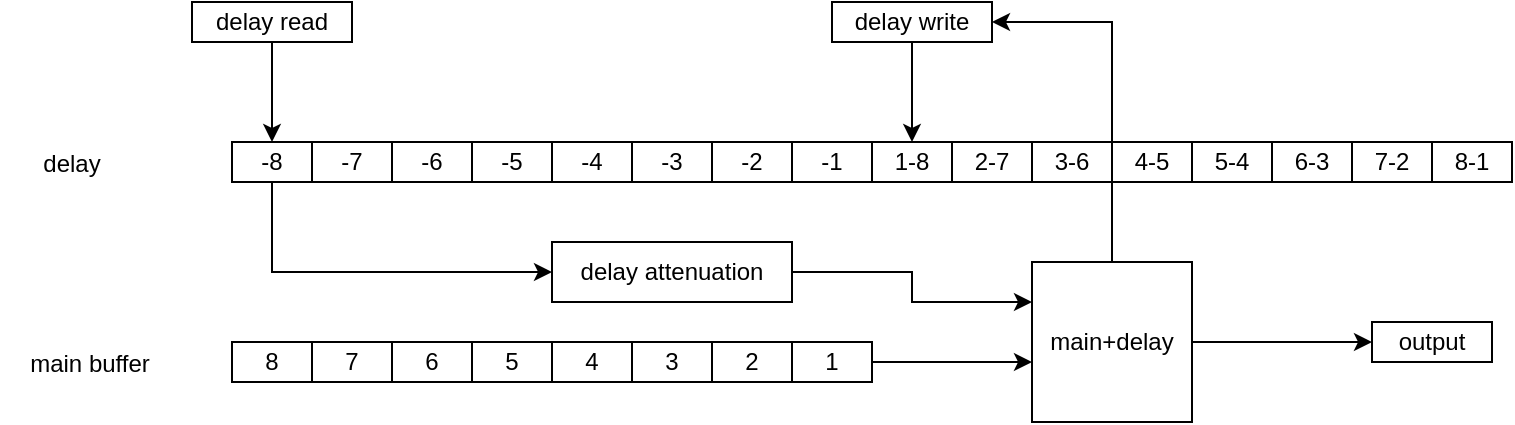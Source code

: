 <mxfile version="17.4.2" type="device"><diagram id="yH2pK-MUQN8qew3aGzB9" name="Page-1"><mxGraphModel dx="801" dy="566" grid="1" gridSize="10" guides="1" tooltips="1" connect="1" arrows="1" fold="1" page="1" pageScale="1" pageWidth="850" pageHeight="1100" math="0" shadow="0"><root><mxCell id="0"/><mxCell id="1" parent="0"/><mxCell id="pbHQmo8tN7DlqoEoyWkP-39" style="edgeStyle=orthogonalEdgeStyle;rounded=0;orthogonalLoop=1;jettySize=auto;html=1;entryX=0;entryY=0.5;entryDx=0;entryDy=0;" parent="1" source="pbHQmo8tN7DlqoEoyWkP-1" target="pbHQmo8tN7DlqoEoyWkP-38" edge="1"><mxGeometry relative="1" as="geometry"><Array as="points"><mxPoint x="140" y="275"/></Array></mxGeometry></mxCell><mxCell id="pbHQmo8tN7DlqoEoyWkP-1" value="-8" style="rounded=0;whiteSpace=wrap;html=1;" parent="1" vertex="1"><mxGeometry x="120" y="210" width="40" height="20" as="geometry"/></mxCell><mxCell id="pbHQmo8tN7DlqoEoyWkP-2" value="-7" style="rounded=0;whiteSpace=wrap;html=1;" parent="1" vertex="1"><mxGeometry x="160" y="210" width="40" height="20" as="geometry"/></mxCell><mxCell id="pbHQmo8tN7DlqoEoyWkP-3" value="-6" style="rounded=0;whiteSpace=wrap;html=1;" parent="1" vertex="1"><mxGeometry x="200" y="210" width="40" height="20" as="geometry"/></mxCell><mxCell id="pbHQmo8tN7DlqoEoyWkP-4" value="-5" style="rounded=0;whiteSpace=wrap;html=1;" parent="1" vertex="1"><mxGeometry x="240" y="210" width="40" height="20" as="geometry"/></mxCell><mxCell id="pbHQmo8tN7DlqoEoyWkP-5" value="-4" style="rounded=0;whiteSpace=wrap;html=1;" parent="1" vertex="1"><mxGeometry x="280" y="210" width="40" height="20" as="geometry"/></mxCell><mxCell id="pbHQmo8tN7DlqoEoyWkP-6" value="-3" style="rounded=0;whiteSpace=wrap;html=1;" parent="1" vertex="1"><mxGeometry x="320" y="210" width="40" height="20" as="geometry"/></mxCell><mxCell id="pbHQmo8tN7DlqoEoyWkP-7" value="-2" style="rounded=0;whiteSpace=wrap;html=1;" parent="1" vertex="1"><mxGeometry x="360" y="210" width="40" height="20" as="geometry"/></mxCell><mxCell id="pbHQmo8tN7DlqoEoyWkP-8" value="-1" style="rounded=0;whiteSpace=wrap;html=1;" parent="1" vertex="1"><mxGeometry x="400" y="210" width="40" height="20" as="geometry"/></mxCell><mxCell id="pbHQmo8tN7DlqoEoyWkP-9" value="8" style="rounded=0;whiteSpace=wrap;html=1;" parent="1" vertex="1"><mxGeometry x="120" y="310" width="40" height="20" as="geometry"/></mxCell><mxCell id="pbHQmo8tN7DlqoEoyWkP-10" value="7" style="rounded=0;whiteSpace=wrap;html=1;" parent="1" vertex="1"><mxGeometry x="160" y="310" width="40" height="20" as="geometry"/></mxCell><mxCell id="pbHQmo8tN7DlqoEoyWkP-11" value="6" style="rounded=0;whiteSpace=wrap;html=1;" parent="1" vertex="1"><mxGeometry x="200" y="310" width="40" height="20" as="geometry"/></mxCell><mxCell id="pbHQmo8tN7DlqoEoyWkP-12" value="5" style="rounded=0;whiteSpace=wrap;html=1;" parent="1" vertex="1"><mxGeometry x="240" y="310" width="40" height="20" as="geometry"/></mxCell><mxCell id="pbHQmo8tN7DlqoEoyWkP-13" value="4" style="rounded=0;whiteSpace=wrap;html=1;" parent="1" vertex="1"><mxGeometry x="280" y="310" width="40" height="20" as="geometry"/></mxCell><mxCell id="pbHQmo8tN7DlqoEoyWkP-14" value="3" style="rounded=0;whiteSpace=wrap;html=1;" parent="1" vertex="1"><mxGeometry x="320" y="310" width="40" height="20" as="geometry"/></mxCell><mxCell id="pbHQmo8tN7DlqoEoyWkP-15" value="2" style="rounded=0;whiteSpace=wrap;html=1;" parent="1" vertex="1"><mxGeometry x="360" y="310" width="40" height="20" as="geometry"/></mxCell><mxCell id="pbHQmo8tN7DlqoEoyWkP-28" value="" style="edgeStyle=orthogonalEdgeStyle;rounded=0;orthogonalLoop=1;jettySize=auto;html=1;" parent="1" source="pbHQmo8tN7DlqoEoyWkP-16" target="pbHQmo8tN7DlqoEoyWkP-27" edge="1"><mxGeometry relative="1" as="geometry"><Array as="points"><mxPoint x="500" y="320"/><mxPoint x="500" y="320"/></Array></mxGeometry></mxCell><mxCell id="pbHQmo8tN7DlqoEoyWkP-16" value="1" style="rounded=0;whiteSpace=wrap;html=1;" parent="1" vertex="1"><mxGeometry x="400" y="310" width="40" height="20" as="geometry"/></mxCell><mxCell id="pbHQmo8tN7DlqoEoyWkP-17" value="1-8" style="rounded=0;whiteSpace=wrap;html=1;" parent="1" vertex="1"><mxGeometry x="440" y="210" width="40" height="20" as="geometry"/></mxCell><mxCell id="pbHQmo8tN7DlqoEoyWkP-18" value="2-7" style="rounded=0;whiteSpace=wrap;html=1;" parent="1" vertex="1"><mxGeometry x="480" y="210" width="40" height="20" as="geometry"/></mxCell><mxCell id="pbHQmo8tN7DlqoEoyWkP-19" value="3-6" style="rounded=0;whiteSpace=wrap;html=1;" parent="1" vertex="1"><mxGeometry x="520" y="210" width="40" height="20" as="geometry"/></mxCell><mxCell id="pbHQmo8tN7DlqoEoyWkP-20" value="4-5" style="rounded=0;whiteSpace=wrap;html=1;" parent="1" vertex="1"><mxGeometry x="560" y="210" width="40" height="20" as="geometry"/></mxCell><mxCell id="pbHQmo8tN7DlqoEoyWkP-21" value="5-4" style="rounded=0;whiteSpace=wrap;html=1;" parent="1" vertex="1"><mxGeometry x="600" y="210" width="40" height="20" as="geometry"/></mxCell><mxCell id="pbHQmo8tN7DlqoEoyWkP-22" value="6-3" style="rounded=0;whiteSpace=wrap;html=1;" parent="1" vertex="1"><mxGeometry x="640" y="210" width="40" height="20" as="geometry"/></mxCell><mxCell id="pbHQmo8tN7DlqoEoyWkP-23" value="7-2" style="rounded=0;whiteSpace=wrap;html=1;" parent="1" vertex="1"><mxGeometry x="680" y="210" width="40" height="20" as="geometry"/></mxCell><mxCell id="pbHQmo8tN7DlqoEoyWkP-24" value="8-1" style="rounded=0;whiteSpace=wrap;html=1;" parent="1" vertex="1"><mxGeometry x="720" y="210" width="40" height="20" as="geometry"/></mxCell><mxCell id="pbHQmo8tN7DlqoEoyWkP-25" value="main buffer" style="text;html=1;strokeColor=none;fillColor=none;align=center;verticalAlign=middle;whiteSpace=wrap;rounded=0;" parent="1" vertex="1"><mxGeometry x="4" y="306" width="90" height="30" as="geometry"/></mxCell><mxCell id="pbHQmo8tN7DlqoEoyWkP-26" value="delay" style="text;html=1;strokeColor=none;fillColor=none;align=center;verticalAlign=middle;whiteSpace=wrap;rounded=0;" parent="1" vertex="1"><mxGeometry x="10" y="206" width="60" height="30" as="geometry"/></mxCell><mxCell id="pbHQmo8tN7DlqoEoyWkP-30" style="edgeStyle=orthogonalEdgeStyle;rounded=0;orthogonalLoop=1;jettySize=auto;html=1;entryX=1;entryY=0.5;entryDx=0;entryDy=0;" parent="1" source="pbHQmo8tN7DlqoEoyWkP-27" target="pbHQmo8tN7DlqoEoyWkP-29" edge="1"><mxGeometry relative="1" as="geometry"><Array as="points"><mxPoint x="560" y="150"/></Array></mxGeometry></mxCell><mxCell id="pbHQmo8tN7DlqoEoyWkP-42" value="" style="edgeStyle=orthogonalEdgeStyle;rounded=0;orthogonalLoop=1;jettySize=auto;html=1;" parent="1" source="pbHQmo8tN7DlqoEoyWkP-27" target="pbHQmo8tN7DlqoEoyWkP-41" edge="1"><mxGeometry relative="1" as="geometry"/></mxCell><mxCell id="pbHQmo8tN7DlqoEoyWkP-27" value="main+delay" style="rounded=0;whiteSpace=wrap;html=1;" parent="1" vertex="1"><mxGeometry x="520" y="270" width="80" height="80" as="geometry"/></mxCell><mxCell id="pbHQmo8tN7DlqoEoyWkP-31" style="edgeStyle=orthogonalEdgeStyle;rounded=0;orthogonalLoop=1;jettySize=auto;html=1;entryX=0.5;entryY=0;entryDx=0;entryDy=0;" parent="1" source="pbHQmo8tN7DlqoEoyWkP-29" target="pbHQmo8tN7DlqoEoyWkP-17" edge="1"><mxGeometry relative="1" as="geometry"/></mxCell><mxCell id="pbHQmo8tN7DlqoEoyWkP-29" value="delay write" style="rounded=0;whiteSpace=wrap;html=1;" parent="1" vertex="1"><mxGeometry x="420" y="140" width="80" height="20" as="geometry"/></mxCell><mxCell id="pbHQmo8tN7DlqoEoyWkP-33" style="edgeStyle=orthogonalEdgeStyle;rounded=0;orthogonalLoop=1;jettySize=auto;html=1;entryX=0.5;entryY=0;entryDx=0;entryDy=0;" parent="1" source="pbHQmo8tN7DlqoEoyWkP-32" target="pbHQmo8tN7DlqoEoyWkP-1" edge="1"><mxGeometry relative="1" as="geometry"/></mxCell><mxCell id="pbHQmo8tN7DlqoEoyWkP-32" value="delay read" style="rounded=0;whiteSpace=wrap;html=1;" parent="1" vertex="1"><mxGeometry x="100" y="140" width="80" height="20" as="geometry"/></mxCell><mxCell id="pbHQmo8tN7DlqoEoyWkP-40" style="edgeStyle=orthogonalEdgeStyle;rounded=0;orthogonalLoop=1;jettySize=auto;html=1;entryX=0;entryY=0.25;entryDx=0;entryDy=0;" parent="1" source="pbHQmo8tN7DlqoEoyWkP-38" target="pbHQmo8tN7DlqoEoyWkP-27" edge="1"><mxGeometry relative="1" as="geometry"><Array as="points"><mxPoint x="460" y="275"/><mxPoint x="460" y="290"/></Array></mxGeometry></mxCell><mxCell id="pbHQmo8tN7DlqoEoyWkP-38" value="delay attenuation" style="rounded=0;whiteSpace=wrap;html=1;" parent="1" vertex="1"><mxGeometry x="280" y="260" width="120" height="30" as="geometry"/></mxCell><mxCell id="pbHQmo8tN7DlqoEoyWkP-41" value="output" style="whiteSpace=wrap;html=1;rounded=0;" parent="1" vertex="1"><mxGeometry x="690" y="300" width="60" height="20" as="geometry"/></mxCell></root></mxGraphModel></diagram></mxfile>